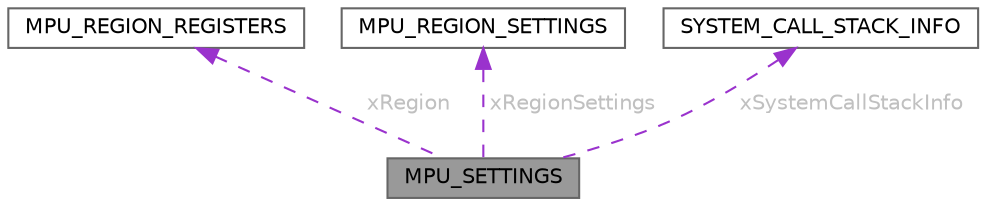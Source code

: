 digraph "MPU_SETTINGS"
{
 // LATEX_PDF_SIZE
  bgcolor="transparent";
  edge [fontname=Helvetica,fontsize=10,labelfontname=Helvetica,labelfontsize=10];
  node [fontname=Helvetica,fontsize=10,shape=box,height=0.2,width=0.4];
  Node1 [id="Node000001",label="MPU_SETTINGS",height=0.2,width=0.4,color="gray40", fillcolor="grey60", style="filled", fontcolor="black",tooltip=" "];
  Node2 -> Node1 [id="edge1_Node000001_Node000002",dir="back",color="darkorchid3",style="dashed",tooltip=" ",label=<<TABLE CELLBORDER="0" BORDER="0"><TR><TD VALIGN="top" ALIGN="LEFT" CELLPADDING="1" CELLSPACING="0">xRegion</TD></TR>
</TABLE>> ,fontcolor="grey" ];
  Node2 [id="Node000002",label="MPU_REGION_REGISTERS",height=0.2,width=0.4,color="gray40", fillcolor="white", style="filled",URL="$struct_m_p_u___r_e_g_i_o_n___r_e_g_i_s_t_e_r_s.html",tooltip=" "];
  Node3 -> Node1 [id="edge2_Node000001_Node000003",dir="back",color="darkorchid3",style="dashed",tooltip=" ",label=<<TABLE CELLBORDER="0" BORDER="0"><TR><TD VALIGN="top" ALIGN="LEFT" CELLPADDING="1" CELLSPACING="0">xRegionSettings</TD></TR>
</TABLE>> ,fontcolor="grey" ];
  Node3 [id="Node000003",label="MPU_REGION_SETTINGS",height=0.2,width=0.4,color="gray40", fillcolor="white", style="filled",URL="$struct_m_p_u___r_e_g_i_o_n___s_e_t_t_i_n_g_s.html",tooltip=" "];
  Node4 -> Node1 [id="edge3_Node000001_Node000004",dir="back",color="darkorchid3",style="dashed",tooltip=" ",label=<<TABLE CELLBORDER="0" BORDER="0"><TR><TD VALIGN="top" ALIGN="LEFT" CELLPADDING="1" CELLSPACING="0">xSystemCallStackInfo</TD></TR>
</TABLE>> ,fontcolor="grey" ];
  Node4 [id="Node000004",label="SYSTEM_CALL_STACK_INFO",height=0.2,width=0.4,color="gray40", fillcolor="white", style="filled",URL="$struct_s_y_s_t_e_m___c_a_l_l___s_t_a_c_k___i_n_f_o.html",tooltip=" "];
}
